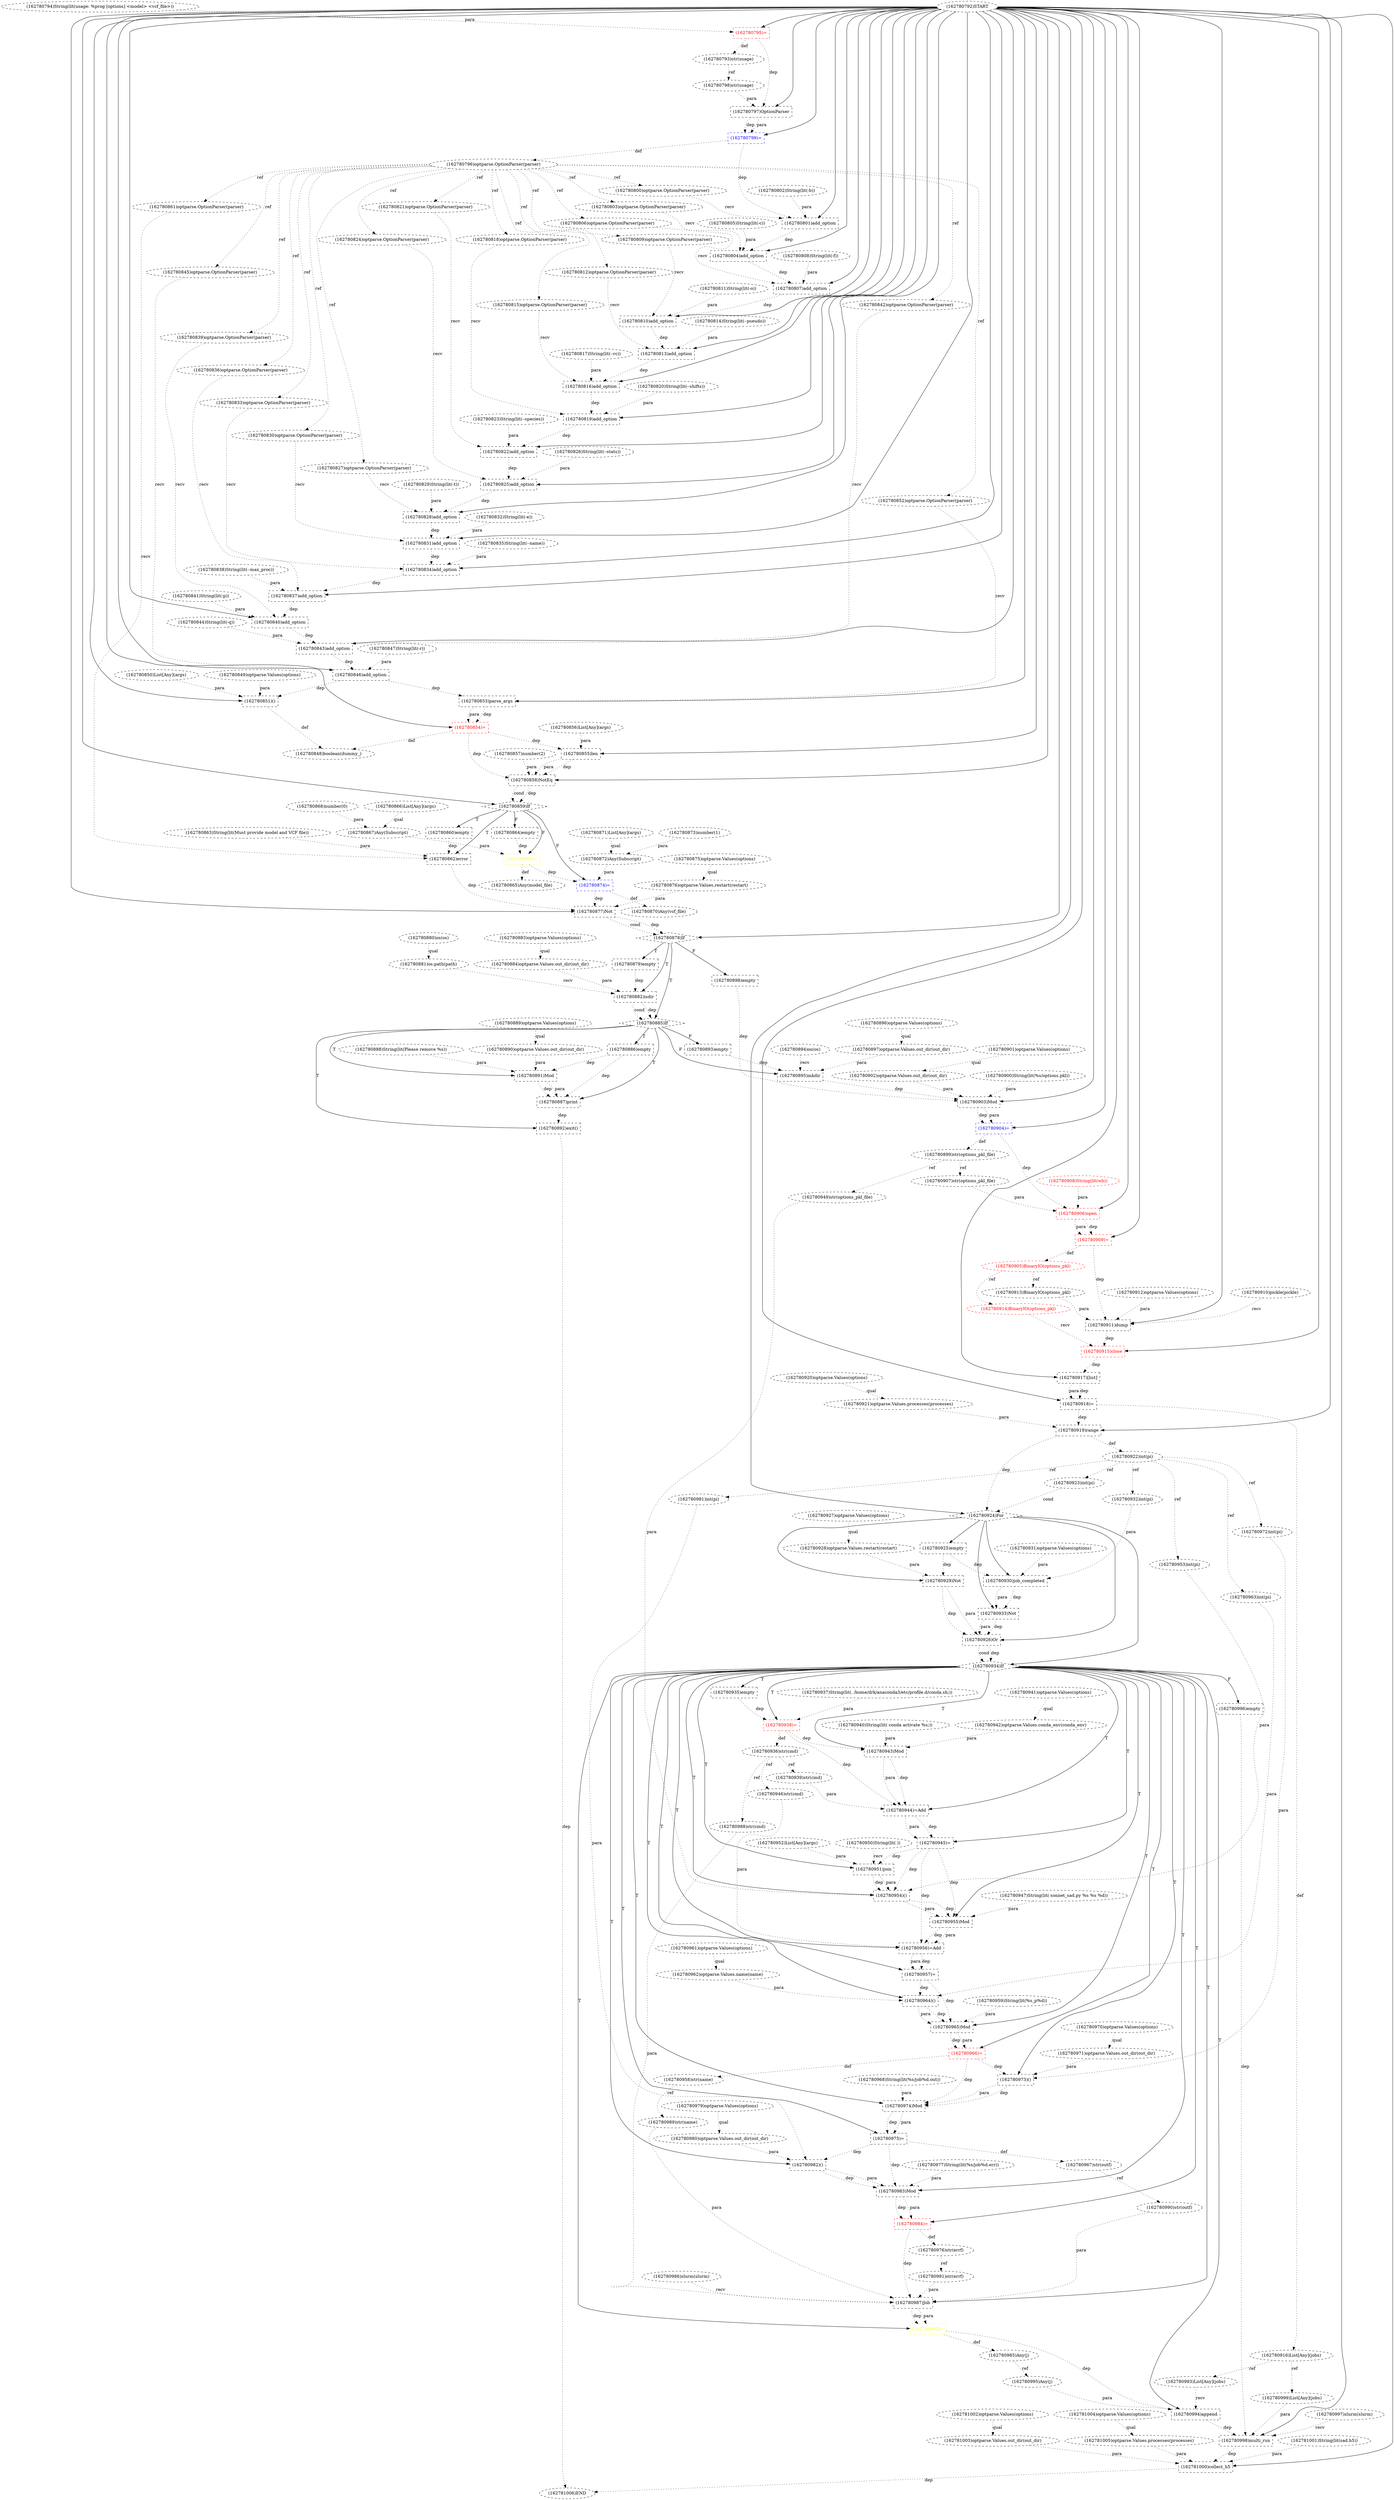 digraph G {
1 [label="(162780872)Any(Subscript)" shape=ellipse style=dashed]
2 [label="(162780928)optparse.Values.restart(restart)" shape=ellipse style=dashed]
3 [label="(162780824)optparse.OptionParser(parser)" shape=ellipse style=dashed]
4 [label="(162780947)String(lit( sonnet_sad.py %s %s %d))" shape=ellipse style=dashed]
5 [label="(162780995)Any(j)" shape=ellipse style=dashed]
6 [label="(162780931)optparse.Values(options)" shape=ellipse style=dashed]
7 [label="(162780802)String(lit(-b))" shape=ellipse style=dashed]
8 [label="(162780951)join" shape=box style=dashed]
9 [label="(162780955)Mod" shape=box style=dashed]
10 [label="(162780950)String(lit( ))" shape=ellipse style=dashed]
11 [label="(162780853)parse_args" shape=box style=dashed]
12 [label="(162780860)empty" shape=box style=dashed]
13 [label="(162781004)optparse.Values(options)" shape=ellipse style=dashed]
14 [label="(162780933)Not" shape=box style=dashed]
15 [label="(162780850)List[Any](args)" shape=ellipse style=dashed]
16 [label="(162780929)Not" shape=box style=dashed]
17 [label="(162780844)String(lit(-q))" shape=ellipse style=dashed]
18 [label="(162780940)String(lit( conda activate %s;))" shape=ellipse style=dashed]
19 [label="(162780863)String(lit(Must provide model and VCF file))" shape=ellipse style=dashed]
20 [label="(162780907)str(options_pkl_file)" shape=ellipse style=dashed]
21 [label="(162780920)optparse.Values(options)" shape=ellipse style=dashed]
22 [label="(162780897)optparse.Values.out_dir(out_dir)" shape=ellipse style=dashed]
23 [label="(162780846)add_option" shape=box style=dashed]
24 [label="(162780793)str(usage)" shape=ellipse style=dashed]
25 [label="(162780797)OptionParser" shape=box style=dashed]
26 [label="(162780841)String(lit(-p))" shape=ellipse style=dashed]
27 [label="(162780881)os.path(path)" shape=ellipse style=dashed]
28 [label="(162780885)If" shape=diamond style=dashed]
29 [label="(162780904)=" shape=box style=dashed color=blue fontcolor=blue]
30 [label="(162780973)()" shape=box style=dashed]
31 [label="(162780828)add_option" shape=box style=dashed]
32 [label="(162780942)optparse.Values.conda_env(conda_env)" shape=ellipse style=dashed]
33 [label="(162780808)String(lit(-f))" shape=ellipse style=dashed]
34 [label="(162780890)optparse.Values.out_dir(out_dir)" shape=ellipse style=dashed]
35 [label="(162780921)optparse.Values.processes(processes)" shape=ellipse style=dashed]
36 [label="(162780821)optparse.OptionParser(parser)" shape=ellipse style=dashed]
37 [label="(162780981)int(pi)" shape=ellipse style=dashed]
38 [label="(162780972)int(pi)" shape=ellipse style=dashed]
39 [label="(162780851)()" shape=box style=dashed]
40 [label="(162780892)exit()" shape=box style=dashed]
41 [label="(162780822)add_option" shape=box style=dashed]
42 [label="(162780855)len" shape=box style=dashed]
43 [label="(162780938)=" shape=box style=dashed color=red fontcolor=red]
44 [label="(162780984)=" shape=box style=dashed color=red fontcolor=red]
45 [label="(162780986)slurm(slurm)" shape=ellipse style=dashed]
46 [label="(162780833)optparse.OptionParser(parser)" shape=ellipse style=dashed]
47 [label="(162780814)String(lit(--pseudo))" shape=ellipse style=dashed]
48 [label="(162780886)empty" shape=box style=dashed]
49 [label="(162780954)()" shape=box style=dashed]
50 [label="(162780896)optparse.Values(options)" shape=ellipse style=dashed]
51 [label="(162780993)List[Any](jobs)" shape=ellipse style=dashed]
52 [label="(162780903)Mod" shape=box style=dashed]
53 [label="(162780834)add_option" shape=box style=dashed]
54 [label="(162780908)String(lit(wb))" shape=ellipse style=dashed color=red fontcolor=red]
55 [label="(162780865)Any(model_file)" shape=ellipse style=dashed]
56 [label="(162780879)empty" shape=box style=dashed]
57 [label="(162780941)optparse.Values(options)" shape=ellipse style=dashed]
58 [label="(162780811)String(lit(-o))" shape=ellipse style=dashed]
59 [label="(162780827)optparse.OptionParser(parser)" shape=ellipse style=dashed]
60 [label="(162780961)optparse.Values(options)" shape=ellipse style=dashed]
61 [label="(162780930)job_completed" shape=box style=dashed]
62 [label="(162780949)str(options_pkl_file)" shape=ellipse style=dashed]
63 [label="(162780970)optparse.Values(options)" shape=ellipse style=dashed]
64 [label="(162780994)append" shape=box style=dashed]
65 [label="(162780880)os(os)" shape=ellipse style=dashed]
66 [label="(162780991)str(errf)" shape=ellipse style=dashed]
67 [label="(162780913)BinaryIO(options_pkl)" shape=ellipse style=dashed]
68 [label="(162780967)str(outf)" shape=ellipse style=dashed]
69 [label="(162780842)optparse.OptionParser(parser)" shape=ellipse style=dashed]
70 [label="(162780914)BinaryIO(options_pkl)" shape=ellipse style=dashed color=red fontcolor=red]
71 [label="(162780915)close" shape=box style=dashed color=red fontcolor=red]
72 [label="(162780956)=Add" shape=box style=dashed]
73 [label="(162781003)optparse.Values.out_dir(out_dir)" shape=ellipse style=dashed]
74 [label="(162780873)number(1)" shape=ellipse style=dashed]
75 [label="(162780871)List[Any](args)" shape=ellipse style=dashed]
76 [label="(162780922)int(pi)" shape=ellipse style=dashed]
77 [label="(162780902)optparse.Values.out_dir(out_dir)" shape=ellipse style=dashed]
78 [label="(162780946)str(cmd)" shape=ellipse style=dashed]
79 [label="(162780864)empty" shape=box style=dashed]
80 [label="(162780870)Any(vcf_file)" shape=ellipse style=dashed]
81 [label="(162780888)String(lit(Please remove %s))" shape=ellipse style=dashed]
82 [label="(162780859)If" shape=diamond style=dashed]
83 [label="(162780868)number(0)" shape=ellipse style=dashed]
84 [label="(162780794)String(lit(usage: %prog [options] <model> <vcf_file>))" shape=ellipse style=dashed]
85 [label="(162780918)=" shape=box style=dashed color=black fontcolor=black]
86 [label="(162780980)optparse.Values.out_dir(out_dir)" shape=ellipse style=dashed]
87 [label="(162780997)slurm(slurm)" shape=ellipse style=dashed]
88 [label="(162780965)Mod" shape=box style=dashed]
89 [label="(162780977)String(lit(%s/job%d.err))" shape=ellipse style=dashed]
90 [label="(162780876)optparse.Values.restart(restart)" shape=ellipse style=dashed]
91 [label="(162780901)optparse.Values(options)" shape=ellipse style=dashed]
92 [label="(162780917)[list]" shape=box style=dashed]
93 [label="(162780837)add_option" shape=box style=dashed]
94 [label="(162780826)String(lit(--stats))" shape=ellipse style=dashed]
95 [label="(162780852)optparse.OptionParser(parser)" shape=ellipse style=dashed]
96 [label="(162780919)range" shape=box style=dashed]
97 [label="(162780935)empty" shape=box style=dashed]
98 [label="(162780883)optparse.Values(options)" shape=ellipse style=dashed]
99 [label="(162780939)str(cmd)" shape=ellipse style=dashed]
100 [label="(162780839)optparse.OptionParser(parser)" shape=ellipse style=dashed]
101 [label="(162780962)optparse.Values.name(name)" shape=ellipse style=dashed]
102 [label="(162780926)Or" shape=box style=dashed]
103 [label="(162780849)optparse.Values(options)" shape=ellipse style=dashed]
104 [label="(162780887)print" shape=box style=dashed]
105 [label="(162780989)str(name)" shape=ellipse style=dashed]
106 [label="(162780869)=" shape=box style=dashed color=yellow fontcolor=yellow]
107 [label="(162780812)optparse.OptionParser(parser)" shape=ellipse style=dashed]
108 [label="(162780874)=" shape=box style=dashed color=blue fontcolor=blue]
109 [label="(162780923)int(pi)" shape=ellipse style=dashed]
110 [label="(162780943)Mod" shape=box style=dashed]
111 [label="(162780971)optparse.Values.out_dir(out_dir)" shape=ellipse style=dashed]
112 [label="(162780825)add_option" shape=box style=dashed]
113 [label="(162780899)str(options_pkl_file)" shape=ellipse style=dashed]
114 [label="(162780795)=" shape=box style=dashed color=red fontcolor=red]
115 [label="(162780819)add_option" shape=box style=dashed]
116 [label="(162780829)String(lit(-t))" shape=ellipse style=dashed]
117 [label="(162780906)open" shape=box style=dashed color=red fontcolor=red]
118 [label="(162780840)add_option" shape=box style=dashed]
119 [label="(162781006)END" style=dashed]
120 [label="(162781005)optparse.Values.processes(processes)" shape=ellipse style=dashed]
121 [label="(162780987)Job" shape=box style=dashed]
122 [label="(162780916)List[Any](jobs)" shape=ellipse style=dashed]
123 [label="(162780983)Mod" shape=box style=dashed]
124 [label="(162780800)optparse.OptionParser(parser)" shape=ellipse style=dashed]
125 [label="(162780813)add_option" shape=box style=dashed]
126 [label="(162780815)optparse.OptionParser(parser)" shape=ellipse style=dashed]
127 [label="(162780957)=" shape=box style=dashed]
128 [label="(162780817)String(lit(--rc))" shape=ellipse style=dashed]
129 [label="(162780882)isdir" shape=box style=dashed]
130 [label="(162780801)add_option" shape=box style=dashed]
131 [label="(162780936)str(cmd)" shape=ellipse style=dashed]
132 [label="(162780877)Not" shape=box style=dashed]
133 [label="(162780924)For" shape=diamond style=dashed]
134 [label="(162780998)multi_run" shape=box style=dashed]
135 [label="(162780856)List[Any](args)" shape=ellipse style=dashed]
136 [label="(162780910)pickle(pickle)" shape=ellipse style=dashed]
137 [label="(162780836)optparse.OptionParser(parser)" shape=ellipse style=dashed]
138 [label="(162780889)optparse.Values(options)" shape=ellipse style=dashed]
139 [label="(162780810)add_option" shape=box style=dashed]
140 [label="(162780804)add_option" shape=box style=dashed]
141 [label="(162780875)optparse.Values(options)" shape=ellipse style=dashed]
142 [label="(162781001)String(lit(sad.h5))" shape=ellipse style=dashed]
143 [label="(162781002)optparse.Values(options)" shape=ellipse style=dashed]
144 [label="(162780944)=Add" shape=box style=dashed]
145 [label="(162780958)str(name)" shape=ellipse style=dashed]
146 [label="(162780966)=" shape=box style=dashed color=red fontcolor=red]
147 [label="(162780830)optparse.OptionParser(parser)" shape=ellipse style=dashed]
148 [label="(162780893)empty" shape=box style=dashed]
149 [label="(162780999)List[Any](jobs)" shape=ellipse style=dashed]
150 [label="(162780878)If" shape=diamond style=dashed]
151 [label="(162780975)=" shape=box style=dashed color=black fontcolor=black]
152 [label="(162780927)optparse.Values(options)" shape=ellipse style=dashed]
153 [label="(162780945)=" shape=box style=dashed]
154 [label="(162780911)dump" shape=box style=dashed]
155 [label="(162780953)int(pi)" shape=ellipse style=dashed]
156 [label="(162780985)Any(j)" shape=ellipse style=dashed]
157 [label="(162780932)int(pi)" shape=ellipse style=dashed]
158 [label="(162780838)String(lit(--max_proc))" shape=ellipse style=dashed]
159 [label="(162780798)str(usage)" shape=ellipse style=dashed]
160 [label="(162780937)String(lit(. /home/drk/anaconda3/etc/profile.d/conda.sh;))" shape=ellipse style=dashed]
161 [label="(162780831)add_option" shape=box style=dashed]
162 [label="(162780898)empty" shape=box style=dashed]
163 [label="(162780934)If" shape=diamond style=dashed]
164 [label="(162780976)str(errf)" shape=ellipse style=dashed]
165 [label="(162780843)add_option" shape=box style=dashed]
166 [label="(162780988)str(cmd)" shape=ellipse style=dashed]
167 [label="(162780912)optparse.Values(options)" shape=ellipse style=dashed]
168 [label="(162780884)optparse.Values.out_dir(out_dir)" shape=ellipse style=dashed]
169 [label="(162780845)optparse.OptionParser(parser)" shape=ellipse style=dashed]
170 [label="(162780959)String(lit(%s_p%d))" shape=ellipse style=dashed]
171 [label="(162780979)optparse.Values(options)" shape=ellipse style=dashed]
172 [label="(162780982)()" shape=box style=dashed]
173 [label="(162780792)START" style=dashed]
174 [label="(162780925)empty" shape=box style=dashed]
175 [label="(162780964)()" shape=box style=dashed]
176 [label="(162780974)Mod" shape=box style=dashed]
177 [label="(162780796)optparse.OptionParser(parser)" shape=ellipse style=dashed]
178 [label="(162780820)String(lit(--shifts))" shape=ellipse style=dashed]
179 [label="(162780952)List[Any](args)" shape=ellipse style=dashed]
180 [label="(162780858)NotEq" shape=box style=dashed]
181 [label="(162780992)=" shape=box style=dashed color=yellow fontcolor=yellow]
182 [label="(162780963)int(pi)" shape=ellipse style=dashed]
183 [label="(162780832)String(lit(-e))" shape=ellipse style=dashed]
184 [label="(162780894)os(os)" shape=ellipse style=dashed]
185 [label="(162780862)error" shape=box style=dashed]
186 [label="(162780905)BinaryIO(options_pkl)" shape=ellipse style=dashed color=red fontcolor=red]
187 [label="(162780818)optparse.OptionParser(parser)" shape=ellipse style=dashed]
188 [label="(162780990)str(outf)" shape=ellipse style=dashed]
189 [label="(162780847)String(lit(-r))" shape=ellipse style=dashed]
190 [label="(162780895)mkdir" shape=box style=dashed]
191 [label="(162780900)String(lit(%s/options.pkl))" shape=ellipse style=dashed]
192 [label="(162780861)optparse.OptionParser(parser)" shape=ellipse style=dashed]
193 [label="(162780799)=" shape=box style=dashed color=blue fontcolor=blue]
194 [label="(162780857)number(2)" shape=ellipse style=dashed]
195 [label="(162780803)optparse.OptionParser(parser)" shape=ellipse style=dashed]
196 [label="(162780854)=" shape=box style=dashed color=red fontcolor=red]
197 [label="(162780823)String(lit(--species))" shape=ellipse style=dashed]
198 [label="(162780835)String(lit(--name))" shape=ellipse style=dashed]
199 [label="(162780968)String(lit(%s/job%d.out))" shape=ellipse style=dashed]
200 [label="(162781000)collect_h5" shape=box style=dashed]
201 [label="(162780805)String(lit(-c))" shape=ellipse style=dashed]
202 [label="(162780909)=" shape=box style=dashed color=red fontcolor=red]
203 [label="(162780806)optparse.OptionParser(parser)" shape=ellipse style=dashed]
204 [label="(162780816)add_option" shape=box style=dashed]
205 [label="(162780807)add_option" shape=box style=dashed]
206 [label="(162780848)boolean(dummy_)" shape=ellipse style=dashed]
207 [label="(162780891)Mod" shape=box style=dashed]
208 [label="(162780996)empty" shape=box style=dashed]
209 [label="(162780866)List[Any](args)" shape=ellipse style=dashed]
210 [label="(162780867)Any(Subscript)" shape=ellipse style=dashed]
211 [label="(162780809)optparse.OptionParser(parser)" shape=ellipse style=dashed]
75 -> 1 [label="qual" style=dotted];
74 -> 1 [label="para" style=dotted];
152 -> 2 [label="qual" style=dotted];
177 -> 3 [label="ref" style=dotted];
156 -> 5 [label="ref" style=dotted];
163 -> 8 [label="T"];
10 -> 8 [label="recv" style=dotted];
179 -> 8 [label="para" style=dotted];
153 -> 8 [label="dep" style=dotted];
163 -> 9 [label="T"];
4 -> 9 [label="para" style=dotted];
49 -> 9 [label="dep" style=dotted];
49 -> 9 [label="para" style=dotted];
153 -> 9 [label="dep" style=dotted];
173 -> 11 [label="" style=solid];
95 -> 11 [label="recv" style=dotted];
23 -> 11 [label="dep" style=dotted];
82 -> 12 [label="T"];
133 -> 14 [label="" style=solid];
61 -> 14 [label="dep" style=dotted];
61 -> 14 [label="para" style=dotted];
133 -> 16 [label="" style=solid];
2 -> 16 [label="para" style=dotted];
174 -> 16 [label="dep" style=dotted];
113 -> 20 [label="ref" style=dotted];
50 -> 22 [label="qual" style=dotted];
173 -> 23 [label="" style=solid];
169 -> 23 [label="recv" style=dotted];
189 -> 23 [label="para" style=dotted];
165 -> 23 [label="dep" style=dotted];
114 -> 24 [label="def" style=dotted];
173 -> 25 [label="" style=solid];
159 -> 25 [label="para" style=dotted];
114 -> 25 [label="dep" style=dotted];
65 -> 27 [label="qual" style=dotted];
150 -> 28 [label="T"];
129 -> 28 [label="dep" style=dotted];
129 -> 28 [label="cond" style=dotted];
173 -> 29 [label="" style=solid];
52 -> 29 [label="dep" style=dotted];
52 -> 29 [label="para" style=dotted];
163 -> 30 [label="T"];
111 -> 30 [label="para" style=dotted];
38 -> 30 [label="para" style=dotted];
146 -> 30 [label="dep" style=dotted];
173 -> 31 [label="" style=solid];
59 -> 31 [label="recv" style=dotted];
116 -> 31 [label="para" style=dotted];
112 -> 31 [label="dep" style=dotted];
57 -> 32 [label="qual" style=dotted];
138 -> 34 [label="qual" style=dotted];
21 -> 35 [label="qual" style=dotted];
177 -> 36 [label="ref" style=dotted];
76 -> 37 [label="ref" style=dotted];
76 -> 38 [label="ref" style=dotted];
173 -> 39 [label="" style=solid];
103 -> 39 [label="para" style=dotted];
15 -> 39 [label="para" style=dotted];
23 -> 39 [label="dep" style=dotted];
28 -> 40 [label="T"];
104 -> 40 [label="dep" style=dotted];
173 -> 41 [label="" style=solid];
36 -> 41 [label="recv" style=dotted];
197 -> 41 [label="para" style=dotted];
115 -> 41 [label="dep" style=dotted];
173 -> 42 [label="" style=solid];
135 -> 42 [label="para" style=dotted];
196 -> 42 [label="dep" style=dotted];
163 -> 43 [label="T"];
160 -> 43 [label="para" style=dotted];
97 -> 43 [label="dep" style=dotted];
163 -> 44 [label="T"];
123 -> 44 [label="dep" style=dotted];
123 -> 44 [label="para" style=dotted];
177 -> 46 [label="ref" style=dotted];
28 -> 48 [label="T"];
163 -> 49 [label="T"];
62 -> 49 [label="para" style=dotted];
8 -> 49 [label="dep" style=dotted];
8 -> 49 [label="para" style=dotted];
155 -> 49 [label="para" style=dotted];
153 -> 49 [label="dep" style=dotted];
122 -> 51 [label="ref" style=dotted];
173 -> 52 [label="" style=solid];
191 -> 52 [label="para" style=dotted];
77 -> 52 [label="para" style=dotted];
162 -> 52 [label="dep" style=dotted];
190 -> 52 [label="dep" style=dotted];
173 -> 53 [label="" style=solid];
46 -> 53 [label="recv" style=dotted];
198 -> 53 [label="para" style=dotted];
161 -> 53 [label="dep" style=dotted];
106 -> 55 [label="def" style=dotted];
150 -> 56 [label="T"];
177 -> 59 [label="ref" style=dotted];
133 -> 61 [label="" style=solid];
6 -> 61 [label="para" style=dotted];
157 -> 61 [label="para" style=dotted];
174 -> 61 [label="dep" style=dotted];
113 -> 62 [label="ref" style=dotted];
163 -> 64 [label="T"];
51 -> 64 [label="recv" style=dotted];
5 -> 64 [label="para" style=dotted];
181 -> 64 [label="dep" style=dotted];
164 -> 66 [label="ref" style=dotted];
186 -> 67 [label="ref" style=dotted];
151 -> 68 [label="def" style=dotted];
177 -> 69 [label="ref" style=dotted];
186 -> 70 [label="ref" style=dotted];
173 -> 71 [label="" style=solid];
70 -> 71 [label="recv" style=dotted];
154 -> 71 [label="dep" style=dotted];
163 -> 72 [label="T"];
78 -> 72 [label="para" style=dotted];
9 -> 72 [label="dep" style=dotted];
9 -> 72 [label="para" style=dotted];
153 -> 72 [label="dep" style=dotted];
143 -> 73 [label="qual" style=dotted];
96 -> 76 [label="def" style=dotted];
91 -> 77 [label="qual" style=dotted];
131 -> 78 [label="ref" style=dotted];
82 -> 79 [label="F"];
108 -> 80 [label="def" style=dotted];
173 -> 82 [label="" style=solid];
180 -> 82 [label="dep" style=dotted];
180 -> 82 [label="cond" style=dotted];
173 -> 85 [label="" style=solid];
92 -> 85 [label="dep" style=dotted];
92 -> 85 [label="para" style=dotted];
171 -> 86 [label="qual" style=dotted];
163 -> 88 [label="T"];
170 -> 88 [label="para" style=dotted];
175 -> 88 [label="dep" style=dotted];
175 -> 88 [label="para" style=dotted];
127 -> 88 [label="dep" style=dotted];
141 -> 90 [label="qual" style=dotted];
173 -> 92 [label="" style=solid];
71 -> 92 [label="dep" style=dotted];
173 -> 93 [label="" style=solid];
137 -> 93 [label="recv" style=dotted];
158 -> 93 [label="para" style=dotted];
53 -> 93 [label="dep" style=dotted];
177 -> 95 [label="ref" style=dotted];
173 -> 96 [label="" style=solid];
35 -> 96 [label="para" style=dotted];
85 -> 96 [label="dep" style=dotted];
163 -> 97 [label="T"];
131 -> 99 [label="ref" style=dotted];
177 -> 100 [label="ref" style=dotted];
60 -> 101 [label="qual" style=dotted];
133 -> 102 [label="" style=solid];
16 -> 102 [label="dep" style=dotted];
16 -> 102 [label="para" style=dotted];
14 -> 102 [label="dep" style=dotted];
14 -> 102 [label="para" style=dotted];
28 -> 104 [label="T"];
207 -> 104 [label="dep" style=dotted];
207 -> 104 [label="para" style=dotted];
48 -> 104 [label="dep" style=dotted];
145 -> 105 [label="ref" style=dotted];
82 -> 106 [label="F"];
210 -> 106 [label="para" style=dotted];
79 -> 106 [label="dep" style=dotted];
177 -> 107 [label="ref" style=dotted];
82 -> 108 [label="F"];
1 -> 108 [label="para" style=dotted];
106 -> 108 [label="dep" style=dotted];
76 -> 109 [label="ref" style=dotted];
163 -> 110 [label="T"];
18 -> 110 [label="para" style=dotted];
32 -> 110 [label="para" style=dotted];
43 -> 110 [label="dep" style=dotted];
63 -> 111 [label="qual" style=dotted];
173 -> 112 [label="" style=solid];
3 -> 112 [label="recv" style=dotted];
94 -> 112 [label="para" style=dotted];
41 -> 112 [label="dep" style=dotted];
29 -> 113 [label="def" style=dotted];
173 -> 114 [label="" style=solid];
84 -> 114 [label="para" style=dotted];
173 -> 115 [label="" style=solid];
187 -> 115 [label="recv" style=dotted];
178 -> 115 [label="para" style=dotted];
204 -> 115 [label="dep" style=dotted];
173 -> 117 [label="" style=solid];
20 -> 117 [label="para" style=dotted];
54 -> 117 [label="para" style=dotted];
29 -> 117 [label="dep" style=dotted];
173 -> 118 [label="" style=solid];
100 -> 118 [label="recv" style=dotted];
26 -> 118 [label="para" style=dotted];
93 -> 118 [label="dep" style=dotted];
40 -> 119 [label="dep" style=dotted];
200 -> 119 [label="dep" style=dotted];
13 -> 120 [label="qual" style=dotted];
163 -> 121 [label="T"];
45 -> 121 [label="recv" style=dotted];
166 -> 121 [label="para" style=dotted];
105 -> 121 [label="para" style=dotted];
188 -> 121 [label="para" style=dotted];
66 -> 121 [label="para" style=dotted];
44 -> 121 [label="dep" style=dotted];
85 -> 122 [label="def" style=dotted];
163 -> 123 [label="T"];
89 -> 123 [label="para" style=dotted];
172 -> 123 [label="dep" style=dotted];
172 -> 123 [label="para" style=dotted];
151 -> 123 [label="dep" style=dotted];
177 -> 124 [label="ref" style=dotted];
173 -> 125 [label="" style=solid];
107 -> 125 [label="recv" style=dotted];
47 -> 125 [label="para" style=dotted];
139 -> 125 [label="dep" style=dotted];
177 -> 126 [label="ref" style=dotted];
163 -> 127 [label="T"];
72 -> 127 [label="dep" style=dotted];
72 -> 127 [label="para" style=dotted];
150 -> 129 [label="T"];
27 -> 129 [label="recv" style=dotted];
168 -> 129 [label="para" style=dotted];
56 -> 129 [label="dep" style=dotted];
173 -> 130 [label="" style=solid];
124 -> 130 [label="recv" style=dotted];
7 -> 130 [label="para" style=dotted];
193 -> 130 [label="dep" style=dotted];
43 -> 131 [label="def" style=dotted];
173 -> 132 [label="" style=solid];
90 -> 132 [label="para" style=dotted];
185 -> 132 [label="dep" style=dotted];
108 -> 132 [label="dep" style=dotted];
173 -> 133 [label="" style=solid];
96 -> 133 [label="dep" style=dotted];
109 -> 133 [label="cond" style=dotted];
173 -> 134 [label="" style=solid];
87 -> 134 [label="recv" style=dotted];
149 -> 134 [label="para" style=dotted];
64 -> 134 [label="dep" style=dotted];
208 -> 134 [label="dep" style=dotted];
177 -> 137 [label="ref" style=dotted];
173 -> 139 [label="" style=solid];
211 -> 139 [label="recv" style=dotted];
58 -> 139 [label="para" style=dotted];
205 -> 139 [label="dep" style=dotted];
173 -> 140 [label="" style=solid];
195 -> 140 [label="recv" style=dotted];
201 -> 140 [label="para" style=dotted];
130 -> 140 [label="dep" style=dotted];
163 -> 144 [label="T"];
99 -> 144 [label="para" style=dotted];
110 -> 144 [label="dep" style=dotted];
110 -> 144 [label="para" style=dotted];
43 -> 144 [label="dep" style=dotted];
146 -> 145 [label="def" style=dotted];
163 -> 146 [label="T"];
88 -> 146 [label="dep" style=dotted];
88 -> 146 [label="para" style=dotted];
177 -> 147 [label="ref" style=dotted];
28 -> 148 [label="F"];
122 -> 149 [label="ref" style=dotted];
173 -> 150 [label="" style=solid];
132 -> 150 [label="dep" style=dotted];
132 -> 150 [label="cond" style=dotted];
163 -> 151 [label="T"];
176 -> 151 [label="dep" style=dotted];
176 -> 151 [label="para" style=dotted];
163 -> 153 [label="T"];
144 -> 153 [label="dep" style=dotted];
144 -> 153 [label="para" style=dotted];
173 -> 154 [label="" style=solid];
136 -> 154 [label="recv" style=dotted];
167 -> 154 [label="para" style=dotted];
67 -> 154 [label="para" style=dotted];
202 -> 154 [label="dep" style=dotted];
76 -> 155 [label="ref" style=dotted];
181 -> 156 [label="def" style=dotted];
76 -> 157 [label="ref" style=dotted];
24 -> 159 [label="ref" style=dotted];
173 -> 161 [label="" style=solid];
147 -> 161 [label="recv" style=dotted];
183 -> 161 [label="para" style=dotted];
31 -> 161 [label="dep" style=dotted];
150 -> 162 [label="F"];
133 -> 163 [label="" style=solid];
102 -> 163 [label="dep" style=dotted];
102 -> 163 [label="cond" style=dotted];
44 -> 164 [label="def" style=dotted];
173 -> 165 [label="" style=solid];
69 -> 165 [label="recv" style=dotted];
17 -> 165 [label="para" style=dotted];
118 -> 165 [label="dep" style=dotted];
131 -> 166 [label="ref" style=dotted];
98 -> 168 [label="qual" style=dotted];
177 -> 169 [label="ref" style=dotted];
163 -> 172 [label="T"];
86 -> 172 [label="para" style=dotted];
37 -> 172 [label="para" style=dotted];
151 -> 172 [label="dep" style=dotted];
133 -> 174 [label="" style=solid];
163 -> 175 [label="T"];
101 -> 175 [label="para" style=dotted];
182 -> 175 [label="para" style=dotted];
127 -> 175 [label="dep" style=dotted];
163 -> 176 [label="T"];
199 -> 176 [label="para" style=dotted];
30 -> 176 [label="dep" style=dotted];
30 -> 176 [label="para" style=dotted];
146 -> 176 [label="dep" style=dotted];
193 -> 177 [label="def" style=dotted];
173 -> 180 [label="" style=solid];
42 -> 180 [label="dep" style=dotted];
42 -> 180 [label="para" style=dotted];
194 -> 180 [label="para" style=dotted];
196 -> 180 [label="dep" style=dotted];
163 -> 181 [label="T"];
121 -> 181 [label="dep" style=dotted];
121 -> 181 [label="para" style=dotted];
76 -> 182 [label="ref" style=dotted];
82 -> 185 [label="T"];
192 -> 185 [label="recv" style=dotted];
19 -> 185 [label="para" style=dotted];
12 -> 185 [label="dep" style=dotted];
202 -> 186 [label="def" style=dotted];
177 -> 187 [label="ref" style=dotted];
68 -> 188 [label="ref" style=dotted];
28 -> 190 [label="F"];
184 -> 190 [label="recv" style=dotted];
22 -> 190 [label="para" style=dotted];
148 -> 190 [label="dep" style=dotted];
177 -> 192 [label="ref" style=dotted];
173 -> 193 [label="" style=solid];
25 -> 193 [label="dep" style=dotted];
25 -> 193 [label="para" style=dotted];
177 -> 195 [label="ref" style=dotted];
173 -> 196 [label="" style=solid];
11 -> 196 [label="dep" style=dotted];
11 -> 196 [label="para" style=dotted];
173 -> 200 [label="" style=solid];
142 -> 200 [label="para" style=dotted];
73 -> 200 [label="para" style=dotted];
120 -> 200 [label="para" style=dotted];
134 -> 200 [label="dep" style=dotted];
173 -> 202 [label="" style=solid];
117 -> 202 [label="dep" style=dotted];
117 -> 202 [label="para" style=dotted];
177 -> 203 [label="ref" style=dotted];
173 -> 204 [label="" style=solid];
126 -> 204 [label="recv" style=dotted];
128 -> 204 [label="para" style=dotted];
125 -> 204 [label="dep" style=dotted];
173 -> 205 [label="" style=solid];
203 -> 205 [label="recv" style=dotted];
33 -> 205 [label="para" style=dotted];
140 -> 205 [label="dep" style=dotted];
39 -> 206 [label="def" style=dotted];
196 -> 206 [label="def" style=dotted];
28 -> 207 [label="T"];
81 -> 207 [label="para" style=dotted];
34 -> 207 [label="para" style=dotted];
48 -> 207 [label="dep" style=dotted];
163 -> 208 [label="F"];
209 -> 210 [label="qual" style=dotted];
83 -> 210 [label="para" style=dotted];
177 -> 211 [label="ref" style=dotted];
}